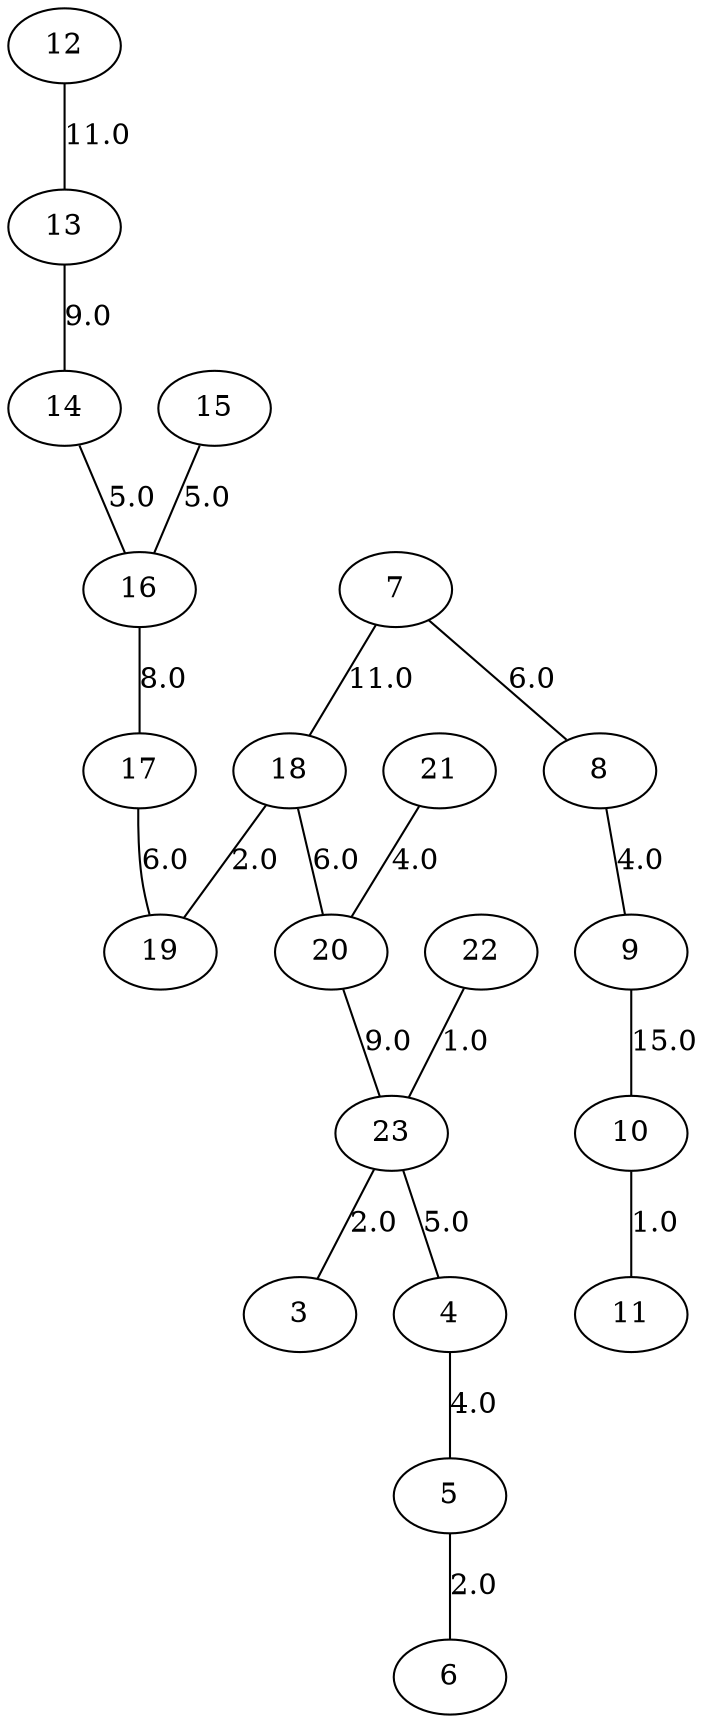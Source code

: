 graph G {
    14 -- 16 [label="5.0"];
    13 -- 14 [label="9.0"];
    23 -- 3 [label="2.0"];
    21 -- 20 [label="4.0"];
    15 -- 16 [label="5.0"];
    12 -- 13 [label="11.0"];
    4 -- 5 [label="4.0"];
    17 -- 19 [label="6.0"];
    23 -- 4 [label="5.0"];
    10 -- 11 [label="1.0"];
    5 -- 6 [label="2.0"];
    8 -- 9 [label="4.0"];
    7 -- 8 [label="6.0"];
    16 -- 17 [label="8.0"];
    20 -- 23 [label="9.0"];
    18 -- 19 [label="2.0"];
    18 -- 20 [label="6.0"];
    7 -- 18 [label="11.0"];
    9 -- 10 [label="15.0"];
    22 -- 23 [label="1.0"];
}
